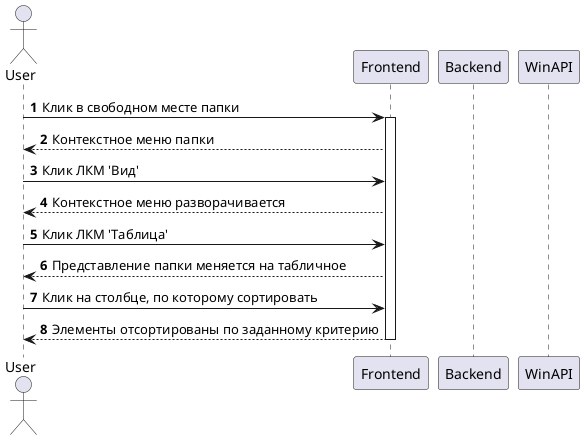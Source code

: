 @startuml

autonumber
actor User
participant "Frontend" as Frontend
participant "Backend" as Backend
participant "WinAPI" as WinAPI

User -> Frontend: Клик в свободном месте папки

activate Frontend
Frontend --> User: Контекстное меню папки
User -> Frontend: Клик ЛКМ 'Вид'
Frontend --> User: Контекстное меню разворачивается
User -> Frontend: Клик ЛКМ 'Таблица'
Frontend --> User: Представление папки меняется на табличное
User -> Frontend: Клик на столбце, по которому сортировать
Frontend --> User: Элементы отсортированы по заданному критерию
deactivate Frontend
@enduml